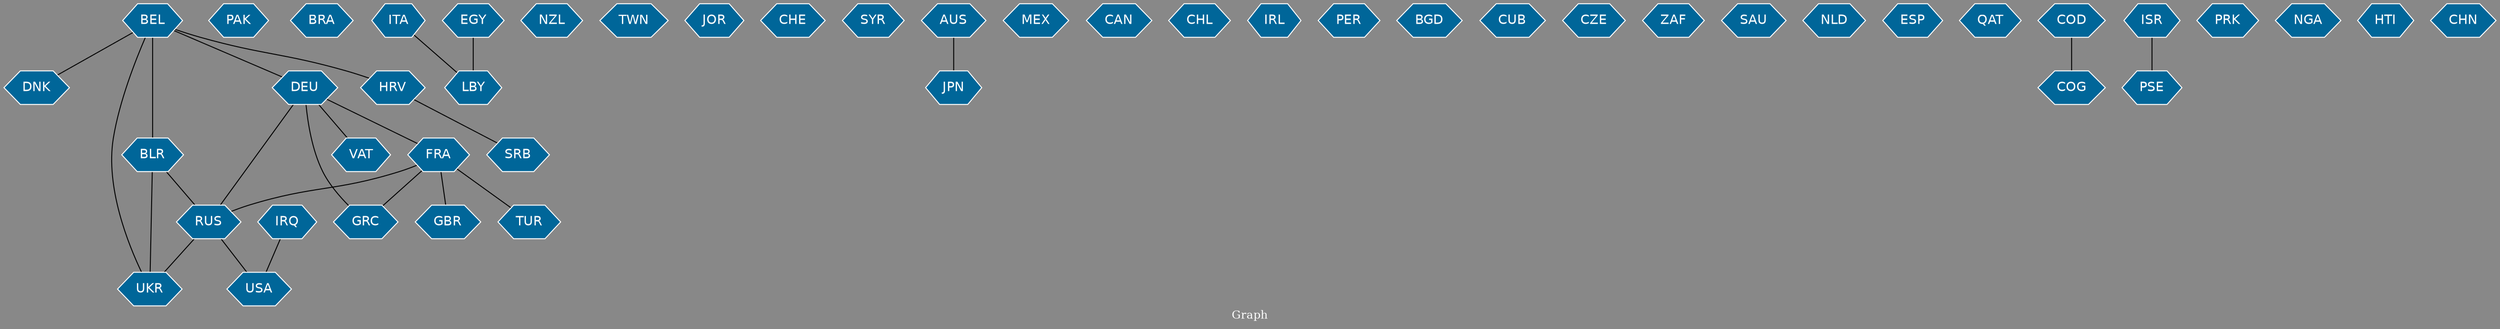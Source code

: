 // Countries together in item graph
graph {
	graph [bgcolor="#888888" fontcolor=white fontsize=12 label="Graph" outputorder=edgesfirst overlap=prism]
	node [color=white fillcolor="#006699" fontcolor=white fontname=Helvetica shape=hexagon style=filled]
	edge [arrowhead=open color=black fontcolor=white fontname=Courier fontsize=12]
		DNK [label=DNK]
		PAK [label=PAK]
		USA [label=USA]
		BRA [label=BRA]
		IRQ [label=IRQ]
		UKR [label=UKR]
		BLR [label=BLR]
		FRA [label=FRA]
		LBY [label=LBY]
		ITA [label=ITA]
		EGY [label=EGY]
		BEL [label=BEL]
		DEU [label=DEU]
		NZL [label=NZL]
		TWN [label=TWN]
		JOR [label=JOR]
		GRC [label=GRC]
		CHE [label=CHE]
		SYR [label=SYR]
		AUS [label=AUS]
		MEX [label=MEX]
		VAT [label=VAT]
		GBR [label=GBR]
		JPN [label=JPN]
		TUR [label=TUR]
		CAN [label=CAN]
		CHL [label=CHL]
		IRL [label=IRL]
		RUS [label=RUS]
		PER [label=PER]
		BGD [label=BGD]
		HRV [label=HRV]
		CUB [label=CUB]
		CZE [label=CZE]
		SRB [label=SRB]
		ZAF [label=ZAF]
		SAU [label=SAU]
		NLD [label=NLD]
		ESP [label=ESP]
		QAT [label=QAT]
		COG [label=COG]
		ISR [label=ISR]
		PSE [label=PSE]
		PRK [label=PRK]
		NGA [label=NGA]
		HTI [label=HTI]
		COD [label=COD]
		CHN [label=CHN]
			DEU -- FRA [weight=1]
			ISR -- PSE [weight=1]
			BEL -- HRV [weight=1]
			DEU -- RUS [weight=1]
			FRA -- GBR [weight=1]
			ITA -- LBY [weight=1]
			IRQ -- USA [weight=1]
			BLR -- RUS [weight=1]
			FRA -- TUR [weight=1]
			BLR -- UKR [weight=4]
			BEL -- DEU [weight=1]
			RUS -- USA [weight=1]
			AUS -- JPN [weight=1]
			RUS -- UKR [weight=2]
			FRA -- RUS [weight=1]
			DEU -- VAT [weight=2]
			DEU -- GRC [weight=3]
			BEL -- DNK [weight=1]
			HRV -- SRB [weight=1]
			COD -- COG [weight=1]
			EGY -- LBY [weight=3]
			FRA -- GRC [weight=1]
			BEL -- UKR [weight=1]
			BEL -- BLR [weight=1]
}